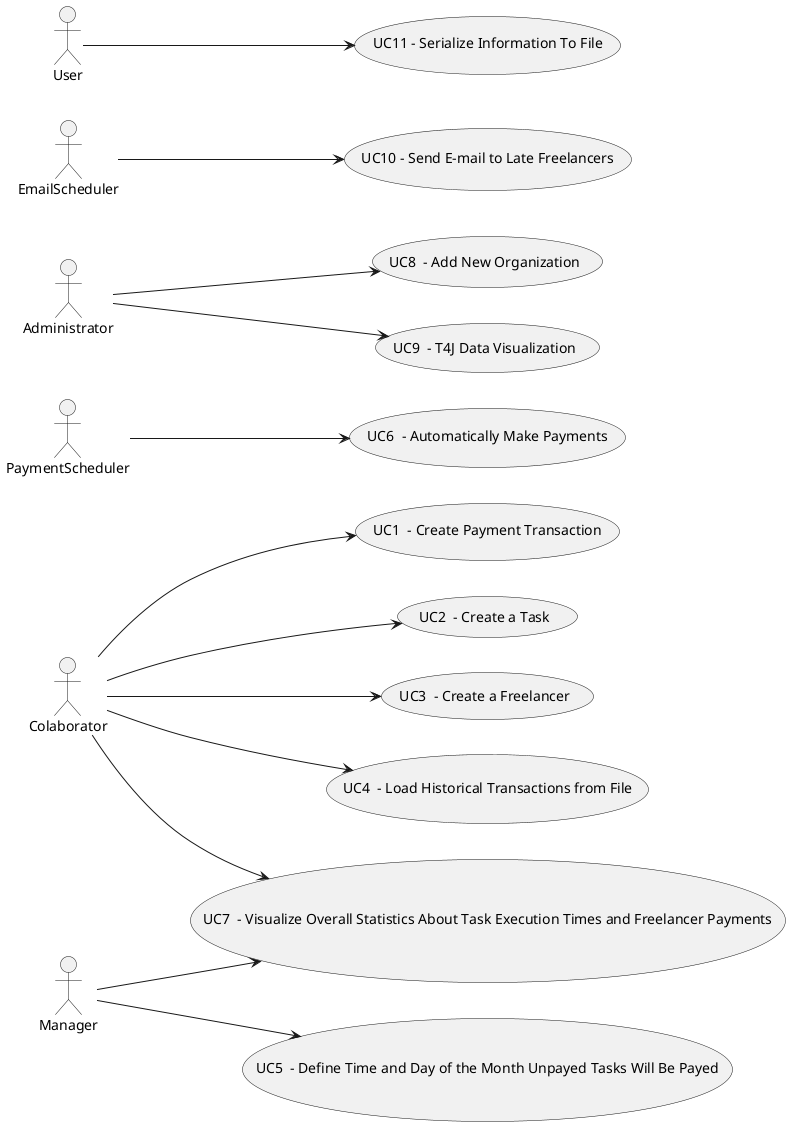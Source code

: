@startuml DUC

usecase UC1  as "UC1  - Create Payment Transaction"
usecase UC2  as "UC2  - Create a Task"
usecase UC3  as "UC3  - Create a Freelancer"
usecase UC4  as "UC4  - Load Historical Transactions from File"
usecase UC5  as "UC5  - Define Time and Day of the Month Unpayed Tasks Will Be Payed"
usecase UC6  as "UC6  - Automatically Make Payments"
usecase UC7  as "UC7  - Visualize Overall Statistics About Task Execution Times and Freelancer Payments"
usecase UC8  as "UC8  - Add New Organization"
usecase UC9  as "UC9  - T4J Data Visualization"
usecase UC10 as "UC10 - Send E-mail to Late Freelancers"
usecase UC11 as "UC11 - Serialize Information To File"

actor Colaborator as C
actor Manager as M
actor Administrator as A
actor PaymentScheduler as S
actor EmailScheduler as E
actor User as U

left to right direction

C --> (UC1)
C --> (UC2)
C --> (UC3)
C --> (UC4)

M --> (UC5)

S --> (UC6)

C --> (UC7)
M --> (UC7)

A --> (UC8)
A --> (UC9)

E --> (UC10)

U --> (UC11)

@enduml